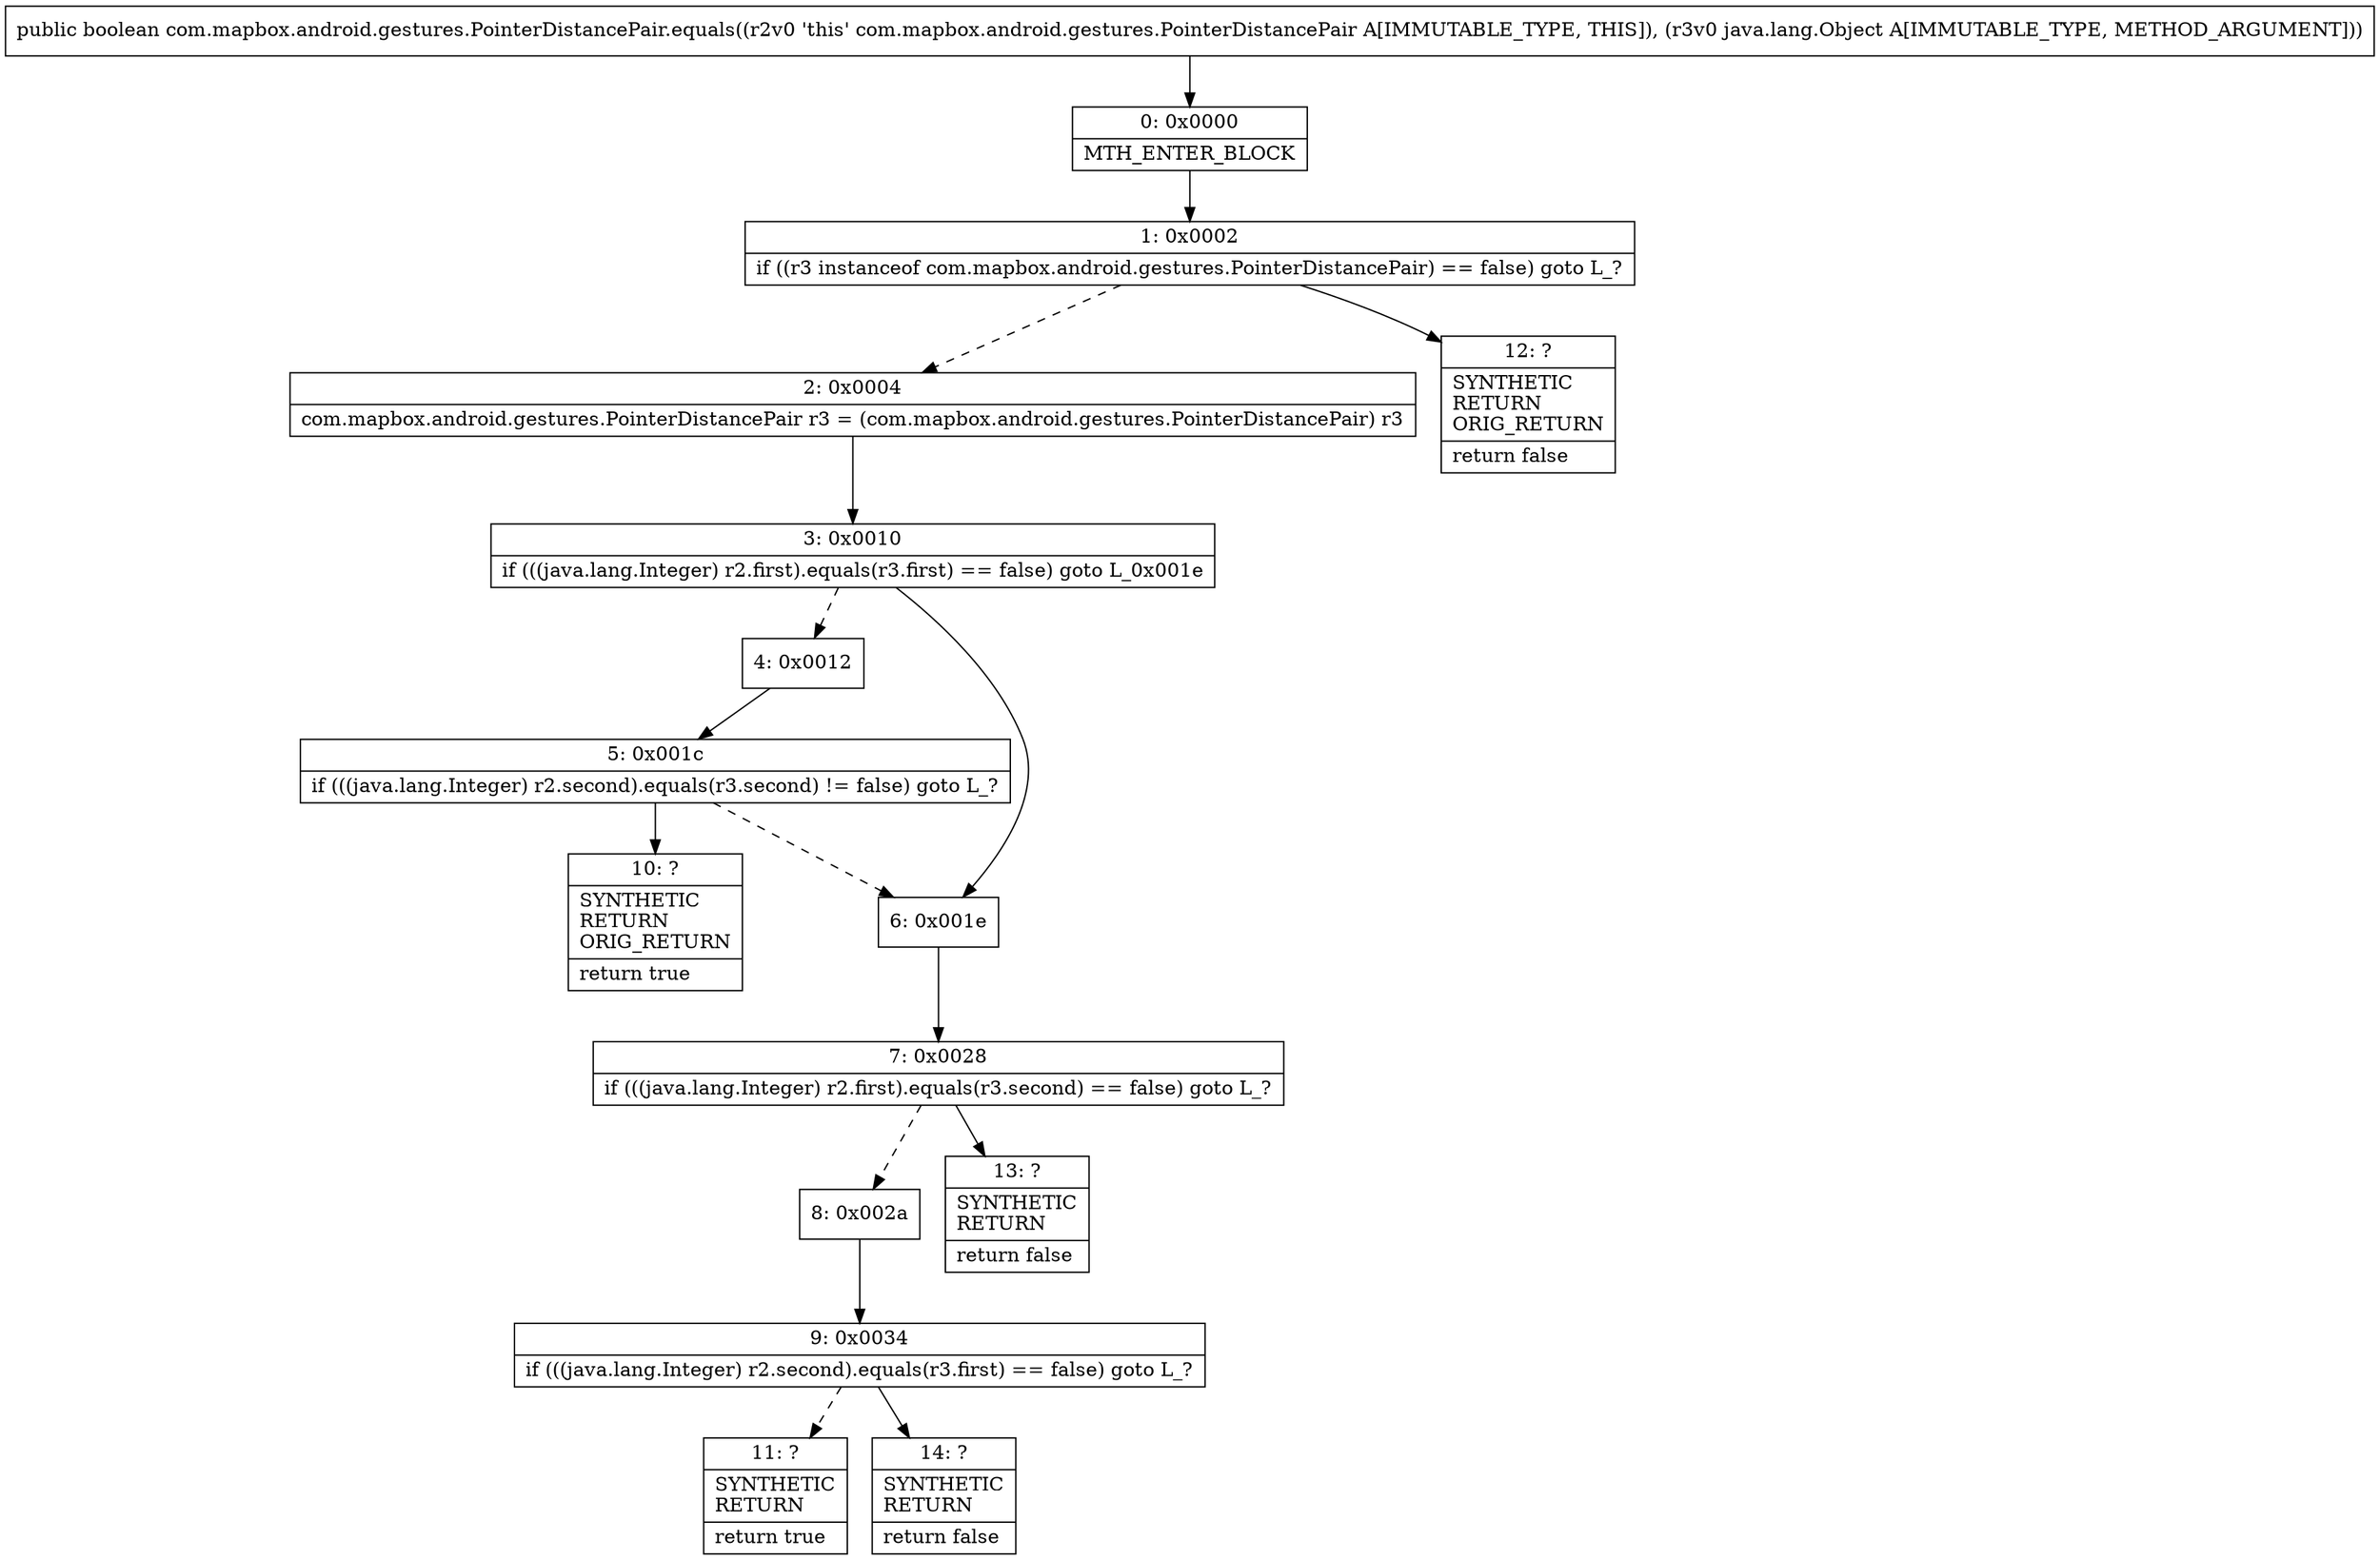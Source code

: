 digraph "CFG forcom.mapbox.android.gestures.PointerDistancePair.equals(Ljava\/lang\/Object;)Z" {
Node_0 [shape=record,label="{0\:\ 0x0000|MTH_ENTER_BLOCK\l}"];
Node_1 [shape=record,label="{1\:\ 0x0002|if ((r3 instanceof com.mapbox.android.gestures.PointerDistancePair) == false) goto L_?\l}"];
Node_2 [shape=record,label="{2\:\ 0x0004|com.mapbox.android.gestures.PointerDistancePair r3 = (com.mapbox.android.gestures.PointerDistancePair) r3\l}"];
Node_3 [shape=record,label="{3\:\ 0x0010|if (((java.lang.Integer) r2.first).equals(r3.first) == false) goto L_0x001e\l}"];
Node_4 [shape=record,label="{4\:\ 0x0012}"];
Node_5 [shape=record,label="{5\:\ 0x001c|if (((java.lang.Integer) r2.second).equals(r3.second) != false) goto L_?\l}"];
Node_6 [shape=record,label="{6\:\ 0x001e}"];
Node_7 [shape=record,label="{7\:\ 0x0028|if (((java.lang.Integer) r2.first).equals(r3.second) == false) goto L_?\l}"];
Node_8 [shape=record,label="{8\:\ 0x002a}"];
Node_9 [shape=record,label="{9\:\ 0x0034|if (((java.lang.Integer) r2.second).equals(r3.first) == false) goto L_?\l}"];
Node_10 [shape=record,label="{10\:\ ?|SYNTHETIC\lRETURN\lORIG_RETURN\l|return true\l}"];
Node_11 [shape=record,label="{11\:\ ?|SYNTHETIC\lRETURN\l|return true\l}"];
Node_12 [shape=record,label="{12\:\ ?|SYNTHETIC\lRETURN\lORIG_RETURN\l|return false\l}"];
Node_13 [shape=record,label="{13\:\ ?|SYNTHETIC\lRETURN\l|return false\l}"];
Node_14 [shape=record,label="{14\:\ ?|SYNTHETIC\lRETURN\l|return false\l}"];
MethodNode[shape=record,label="{public boolean com.mapbox.android.gestures.PointerDistancePair.equals((r2v0 'this' com.mapbox.android.gestures.PointerDistancePair A[IMMUTABLE_TYPE, THIS]), (r3v0 java.lang.Object A[IMMUTABLE_TYPE, METHOD_ARGUMENT])) }"];
MethodNode -> Node_0;
Node_0 -> Node_1;
Node_1 -> Node_2[style=dashed];
Node_1 -> Node_12;
Node_2 -> Node_3;
Node_3 -> Node_4[style=dashed];
Node_3 -> Node_6;
Node_4 -> Node_5;
Node_5 -> Node_6[style=dashed];
Node_5 -> Node_10;
Node_6 -> Node_7;
Node_7 -> Node_8[style=dashed];
Node_7 -> Node_13;
Node_8 -> Node_9;
Node_9 -> Node_11[style=dashed];
Node_9 -> Node_14;
}

